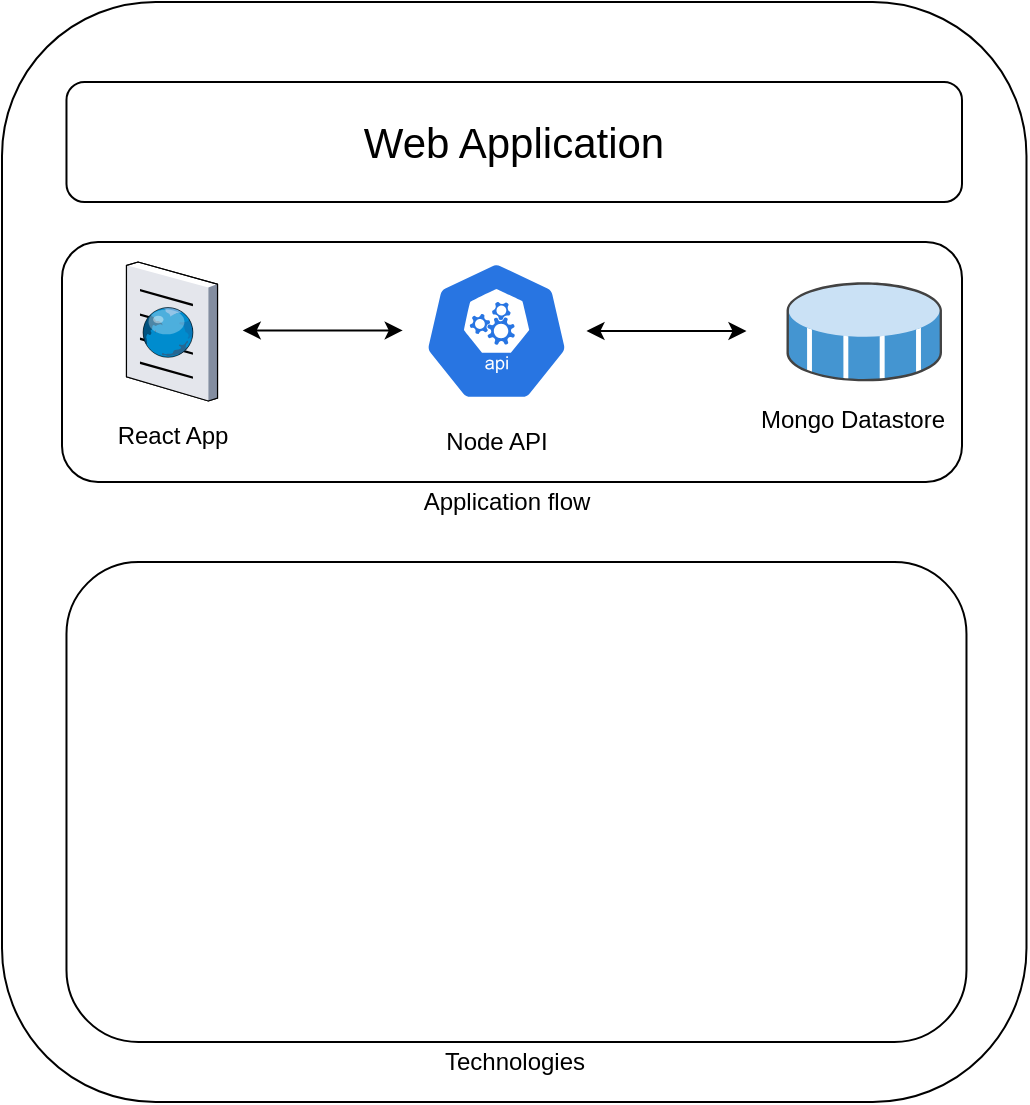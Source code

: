 <mxfile version="14.9.6" type="device"><diagram id="1SpVcOjhd5IjaUn5vd5C" name="Page-1"><mxGraphModel dx="1298" dy="731" grid="1" gridSize="10" guides="1" tooltips="1" connect="1" arrows="1" fold="1" page="1" pageScale="1" pageWidth="1400" pageHeight="850" math="0" shadow="0"><root><mxCell id="0"/><mxCell id="1" parent="0"/><mxCell id="9DdTFkWS1Wt-9anEpvdb-12" value="" style="rounded=1;whiteSpace=wrap;html=1;" vertex="1" parent="1"><mxGeometry x="430" y="200" width="512.24" height="550" as="geometry"/></mxCell><mxCell id="9DdTFkWS1Wt-9anEpvdb-30" value="Web Application" style="rounded=1;whiteSpace=wrap;html=1;fontSize=21;" vertex="1" parent="1"><mxGeometry x="462.24" y="240" width="447.76" height="60" as="geometry"/></mxCell><mxCell id="9DdTFkWS1Wt-9anEpvdb-24" value="" style="rounded=1;whiteSpace=wrap;html=1;" vertex="1" parent="1"><mxGeometry x="460" y="320" width="450" height="120" as="geometry"/></mxCell><mxCell id="9DdTFkWS1Wt-9anEpvdb-8" value="" style="rounded=1;whiteSpace=wrap;html=1;" vertex="1" parent="1"><mxGeometry x="462.24" y="480" width="450" height="240" as="geometry"/></mxCell><mxCell id="9DdTFkWS1Wt-9anEpvdb-1" value="" style="shape=image;html=1;verticalAlign=top;verticalLabelPosition=bottom;labelBackgroundColor=#ffffff;imageAspect=0;aspect=fixed;image=https://cdn2.iconfinder.com/data/icons/designer-skills/128/code-programming-javascript-software-develop-command-language-128.png" vertex="1" parent="1"><mxGeometry x="517.76" y="501.307" width="105.366" height="105.366" as="geometry"/></mxCell><mxCell id="9DdTFkWS1Wt-9anEpvdb-2" value="" style="shape=image;html=1;verticalAlign=top;verticalLabelPosition=bottom;labelBackgroundColor=#ffffff;imageAspect=0;aspect=fixed;image=https://cdn0.iconfinder.com/data/icons/logos-brands-in-colors/128/react-128.png" vertex="1" parent="1"><mxGeometry x="732.24" y="507.895" width="92.195" height="92.195" as="geometry"/></mxCell><mxCell id="9DdTFkWS1Wt-9anEpvdb-9" value="" style="verticalLabelPosition=bottom;aspect=fixed;html=1;verticalAlign=top;strokeColor=none;align=center;outlineConnect=0;shape=mxgraph.citrix.browser;" vertex="1" parent="1"><mxGeometry x="492.24" y="330" width="45.52" height="69.48" as="geometry"/></mxCell><mxCell id="9DdTFkWS1Wt-9anEpvdb-15" value="React App" style="text;html=1;align=center;verticalAlign=middle;resizable=0;points=[];autosize=1;strokeColor=none;" vertex="1" parent="1"><mxGeometry x="480" y="406.67" width="70" height="20" as="geometry"/></mxCell><mxCell id="9DdTFkWS1Wt-9anEpvdb-16" value="Node API" style="text;html=1;align=center;verticalAlign=middle;resizable=0;points=[];autosize=1;strokeColor=none;" vertex="1" parent="1"><mxGeometry x="642.24" y="410" width="70" height="20" as="geometry"/></mxCell><mxCell id="9DdTFkWS1Wt-9anEpvdb-17" value="Mongo Datastore" style="text;html=1;align=center;verticalAlign=middle;resizable=0;points=[];autosize=1;strokeColor=none;" vertex="1" parent="1"><mxGeometry x="800" y="399.48" width="110" height="20" as="geometry"/></mxCell><mxCell id="9DdTFkWS1Wt-9anEpvdb-23" value="" style="endArrow=classic;startArrow=classic;html=1;" edge="1" parent="1"><mxGeometry width="50" height="50" relative="1" as="geometry"><mxPoint x="722.24" y="364.5" as="sourcePoint"/><mxPoint x="802.24" y="364.5" as="targetPoint"/></mxGeometry></mxCell><mxCell id="9DdTFkWS1Wt-9anEpvdb-6" value="" style="shape=image;html=1;verticalAlign=top;verticalLabelPosition=bottom;labelBackgroundColor=#ffffff;imageAspect=0;aspect=fixed;image=https://cdn4.iconfinder.com/data/icons/logos-3/512/mongodb-2-128.png" vertex="1" parent="1"><mxGeometry x="722.242" y="594.31" width="118.537" height="118.537" as="geometry"/></mxCell><mxCell id="9DdTFkWS1Wt-9anEpvdb-5" value="" style="shape=image;html=1;verticalAlign=top;verticalLabelPosition=bottom;labelBackgroundColor=#ffffff;imageAspect=0;aspect=fixed;image=https://cdn4.iconfinder.com/data/icons/logos-3/456/nodejs-new-pantone-black-128.png" vertex="1" parent="1"><mxGeometry x="524.999" y="614.631" width="105.366" height="105.366" as="geometry"/></mxCell><mxCell id="9DdTFkWS1Wt-9anEpvdb-18" value="Technologies" style="text;html=1;align=center;verticalAlign=middle;resizable=0;points=[];autosize=1;strokeColor=none;" vertex="1" parent="1"><mxGeometry x="641.12" y="720" width="90" height="20" as="geometry"/></mxCell><mxCell id="9DdTFkWS1Wt-9anEpvdb-10" value="" style="html=1;dashed=0;whitespace=wrap;fillColor=#2875E2;strokeColor=#ffffff;points=[[0.005,0.63,0],[0.1,0.2,0],[0.9,0.2,0],[0.5,0,0],[0.995,0.63,0],[0.72,0.99,0],[0.5,1,0],[0.28,0.99,0]];shape=mxgraph.kubernetes.icon;prIcon=api" vertex="1" parent="1"><mxGeometry x="627.24" y="329.48" width="100" height="70" as="geometry"/></mxCell><mxCell id="9DdTFkWS1Wt-9anEpvdb-11" value="" style="shadow=0;dashed=0;html=1;labelPosition=center;verticalLabelPosition=bottom;verticalAlign=top;align=center;outlineConnect=0;shape=mxgraph.veeam.3d.datastore_volume;" vertex="1" parent="1"><mxGeometry x="822.24" y="340" width="77.76" height="50" as="geometry"/></mxCell><mxCell id="9DdTFkWS1Wt-9anEpvdb-25" value="Application flow" style="text;html=1;align=center;verticalAlign=middle;resizable=0;points=[];autosize=1;strokeColor=none;" vertex="1" parent="1"><mxGeometry x="632.24" y="440" width="100" height="20" as="geometry"/></mxCell><mxCell id="9DdTFkWS1Wt-9anEpvdb-22" value="" style="endArrow=classic;startArrow=classic;html=1;" edge="1" parent="1"><mxGeometry width="50" height="50" relative="1" as="geometry"><mxPoint x="550.36" y="364.24" as="sourcePoint"/><mxPoint x="630.36" y="364.24" as="targetPoint"/></mxGeometry></mxCell></root></mxGraphModel></diagram></mxfile>